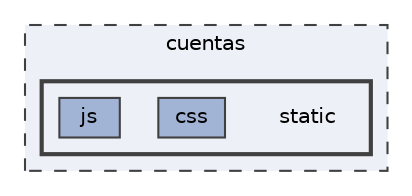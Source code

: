 digraph "cuentas/static"
{
 // LATEX_PDF_SIZE
  bgcolor="transparent";
  edge [fontname=Helvetica,fontsize=10,labelfontname=Helvetica,labelfontsize=10];
  node [fontname=Helvetica,fontsize=10,shape=box,height=0.2,width=0.4];
  compound=true
  subgraph clusterdir_0a980483270275137af8969f1478f250 {
    graph [ bgcolor="#edf0f7", pencolor="grey25", label="cuentas", fontname=Helvetica,fontsize=10 style="filled,dashed", URL="dir_0a980483270275137af8969f1478f250.html",tooltip=""]
  subgraph clusterdir_bede503c6213b6a163019f0f4ae56b4b {
    graph [ bgcolor="#edf0f7", pencolor="grey25", label="", fontname=Helvetica,fontsize=10 style="filled,bold", URL="dir_bede503c6213b6a163019f0f4ae56b4b.html",tooltip=""]
    dir_bede503c6213b6a163019f0f4ae56b4b [shape=plaintext, label="static"];
  dir_a12f7b7e4e265fdf5e463dbd196eb5d7 [label="css", fillcolor="#a2b4d6", color="grey25", style="filled", URL="dir_a12f7b7e4e265fdf5e463dbd196eb5d7.html",tooltip=""];
  dir_fe39e66fc7c525ecd6ea8244c46658b9 [label="js", fillcolor="#a2b4d6", color="grey25", style="filled", URL="dir_fe39e66fc7c525ecd6ea8244c46658b9.html",tooltip=""];
  }
  }
}
